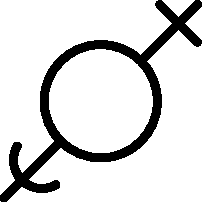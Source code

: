 unitsize(1cm);
defaultpen(currentpen+4);
real ray_length = sqrt(2);
real pulse_radius = 1;
real widget_length = 1/3;

// Pulsar
path pulsi = circle((0, 0), pulse_radius);
draw(pulsi);

// North east ray
pair ne_ray_start = pulse_radius*dir(45);
path ne_ray = ne_ray_start -- ne_ray_start+ray_length*dir(45);
draw(ne_ray);
pair ne_widget_anchor = relpoint(ne_ray, 2/3);
draw(
    ne_widget_anchor+(-widget_length, widget_length)
    -- ne_widget_anchor+(widget_length, -widget_length)
);

// South west ray
pair sw_ray_start =  pulse_radius*dir(-135);
path sw_ray = sw_ray_start -- sw_ray_start+ray_length*dir(-135);
draw(sw_ray);
pair sw_widget_center = relpoint(sw_ray, 1/3);
draw(arc(sw_widget_center, pulse_radius/2, -60, -210));
